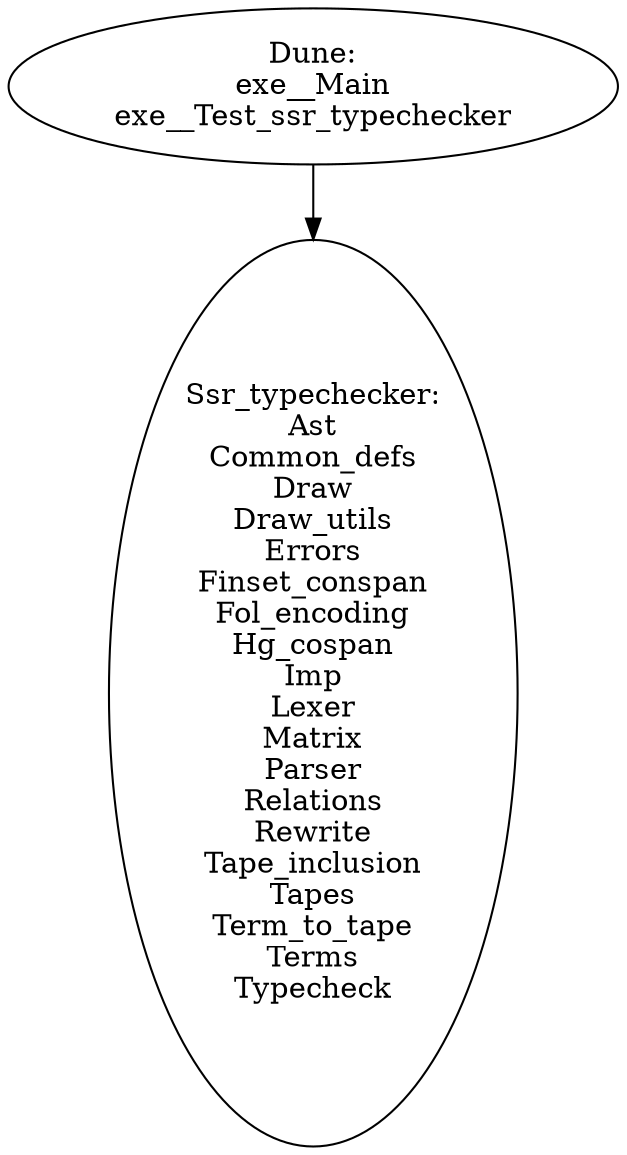 digraph packagedeps {
  node1 [ label="Ssr_typechecker:
Ast
Common_defs
Draw
Draw_utils
Errors
Finset_conspan
Fol_encoding
Hg_cospan
Imp
Lexer
Matrix
Parser
Relations
Rewrite
Tape_inclusion
Tapes
Term_to_tape
Terms
Typecheck" ];
  node0 [ label="Dune:
exe__Main
exe__Test_ssr_typechecker" ];
  node0 -> node1 [ ];
}
